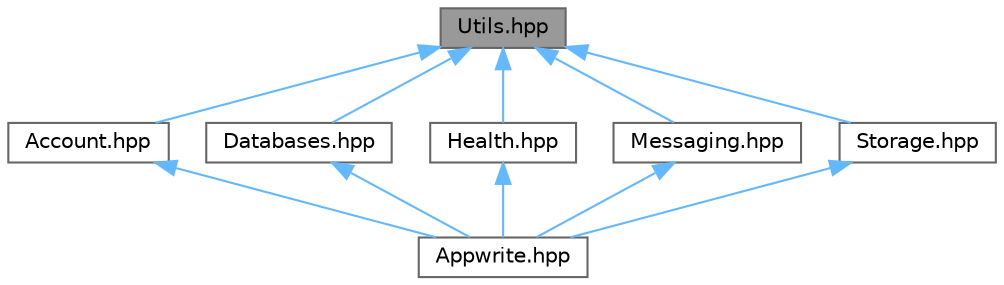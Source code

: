 digraph "Utils.hpp"
{
 // LATEX_PDF_SIZE
  bgcolor="transparent";
  edge [fontname=Helvetica,fontsize=10,labelfontname=Helvetica,labelfontsize=10];
  node [fontname=Helvetica,fontsize=10,shape=box,height=0.2,width=0.4];
  Node1 [id="Node000001",label="Utils.hpp",height=0.2,width=0.4,color="gray40", fillcolor="grey60", style="filled", fontcolor="black",tooltip="Provides utility functions and helpers used across the SDK."];
  Node1 -> Node2 [id="edge1_Node000001_Node000002",dir="back",color="steelblue1",style="solid",tooltip=" "];
  Node2 [id="Node000002",label="Account.hpp",height=0.2,width=0.4,color="grey40", fillcolor="white", style="filled",URL="$_account_8hpp.html",tooltip="Handles user account-related operations like creation and session management."];
  Node2 -> Node3 [id="edge2_Node000002_Node000003",dir="back",color="steelblue1",style="solid",tooltip=" "];
  Node3 [id="Node000003",label="Appwrite.hpp",height=0.2,width=0.4,color="grey40", fillcolor="white", style="filled",URL="$_appwrite_8hpp.html",tooltip="Root header to import all core Appwrite SDK modules for easy access."];
  Node1 -> Node4 [id="edge3_Node000001_Node000004",dir="back",color="steelblue1",style="solid",tooltip=" "];
  Node4 [id="Node000004",label="Databases.hpp",height=0.2,width=0.4,color="grey40", fillcolor="white", style="filled",URL="$_databases_8hpp.html",tooltip="Provides database management APIs: databases, collections, attributes, documents, and indexes."];
  Node4 -> Node3 [id="edge4_Node000004_Node000003",dir="back",color="steelblue1",style="solid",tooltip=" "];
  Node1 -> Node5 [id="edge5_Node000001_Node000005",dir="back",color="steelblue1",style="solid",tooltip=" "];
  Node5 [id="Node000005",label="Health.hpp",height=0.2,width=0.4,color="grey40", fillcolor="white", style="filled",URL="$_health_8hpp.html",tooltip="Exposes health check APIs to verify Appwrite server status and service uptime."];
  Node5 -> Node3 [id="edge6_Node000005_Node000003",dir="back",color="steelblue1",style="solid",tooltip=" "];
  Node1 -> Node6 [id="edge7_Node000001_Node000006",dir="back",color="steelblue1",style="solid",tooltip=" "];
  Node6 [id="Node000006",label="Messaging.hpp",height=0.2,width=0.4,color="grey40", fillcolor="white", style="filled",URL="$_messaging_8hpp.html",tooltip="Provides messaging-related operations (messages, topics, subscribers)"];
  Node6 -> Node3 [id="edge8_Node000006_Node000003",dir="back",color="steelblue1",style="solid",tooltip=" "];
  Node1 -> Node7 [id="edge9_Node000001_Node000007",dir="back",color="steelblue1",style="solid",tooltip=" "];
  Node7 [id="Node000007",label="Storage.hpp",height=0.2,width=0.4,color="grey40", fillcolor="white", style="filled",URL="$_storage_8hpp.html",tooltip="Manages file storage operations like upload, download, delete, and preview."];
  Node7 -> Node3 [id="edge10_Node000007_Node000003",dir="back",color="steelblue1",style="solid",tooltip=" "];
}
